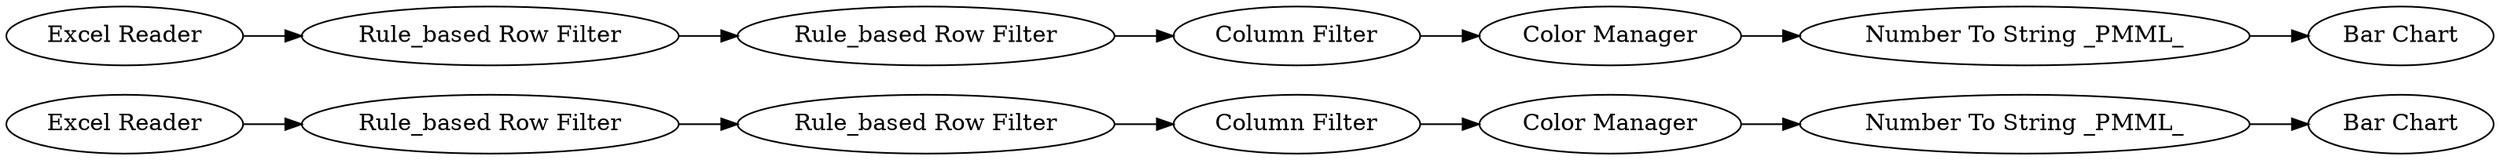 digraph {
	21 [label="Excel Reader"]
	36 [label="Rule_based Row Filter"]
	37 [label="Column Filter"]
	38 [label="Number To String _PMML_"]
	40 [label="Color Manager"]
	41 [label="Bar Chart"]
	44 [label="Rule_based Row Filter"]
	51 [label="Column Filter"]
	52 [label="Number To String _PMML_"]
	53 [label="Rule_based Row Filter"]
	54 [label="Color Manager"]
	55 [label="Rule_based Row Filter"]
	56 [label="Excel Reader"]
	57 [label="Bar Chart"]
	21 -> 36
	36 -> 44
	37 -> 40
	38 -> 41
	40 -> 38
	44 -> 37
	51 -> 54
	52 -> 57
	53 -> 55
	54 -> 52
	55 -> 51
	56 -> 53
	rankdir=LR
}
